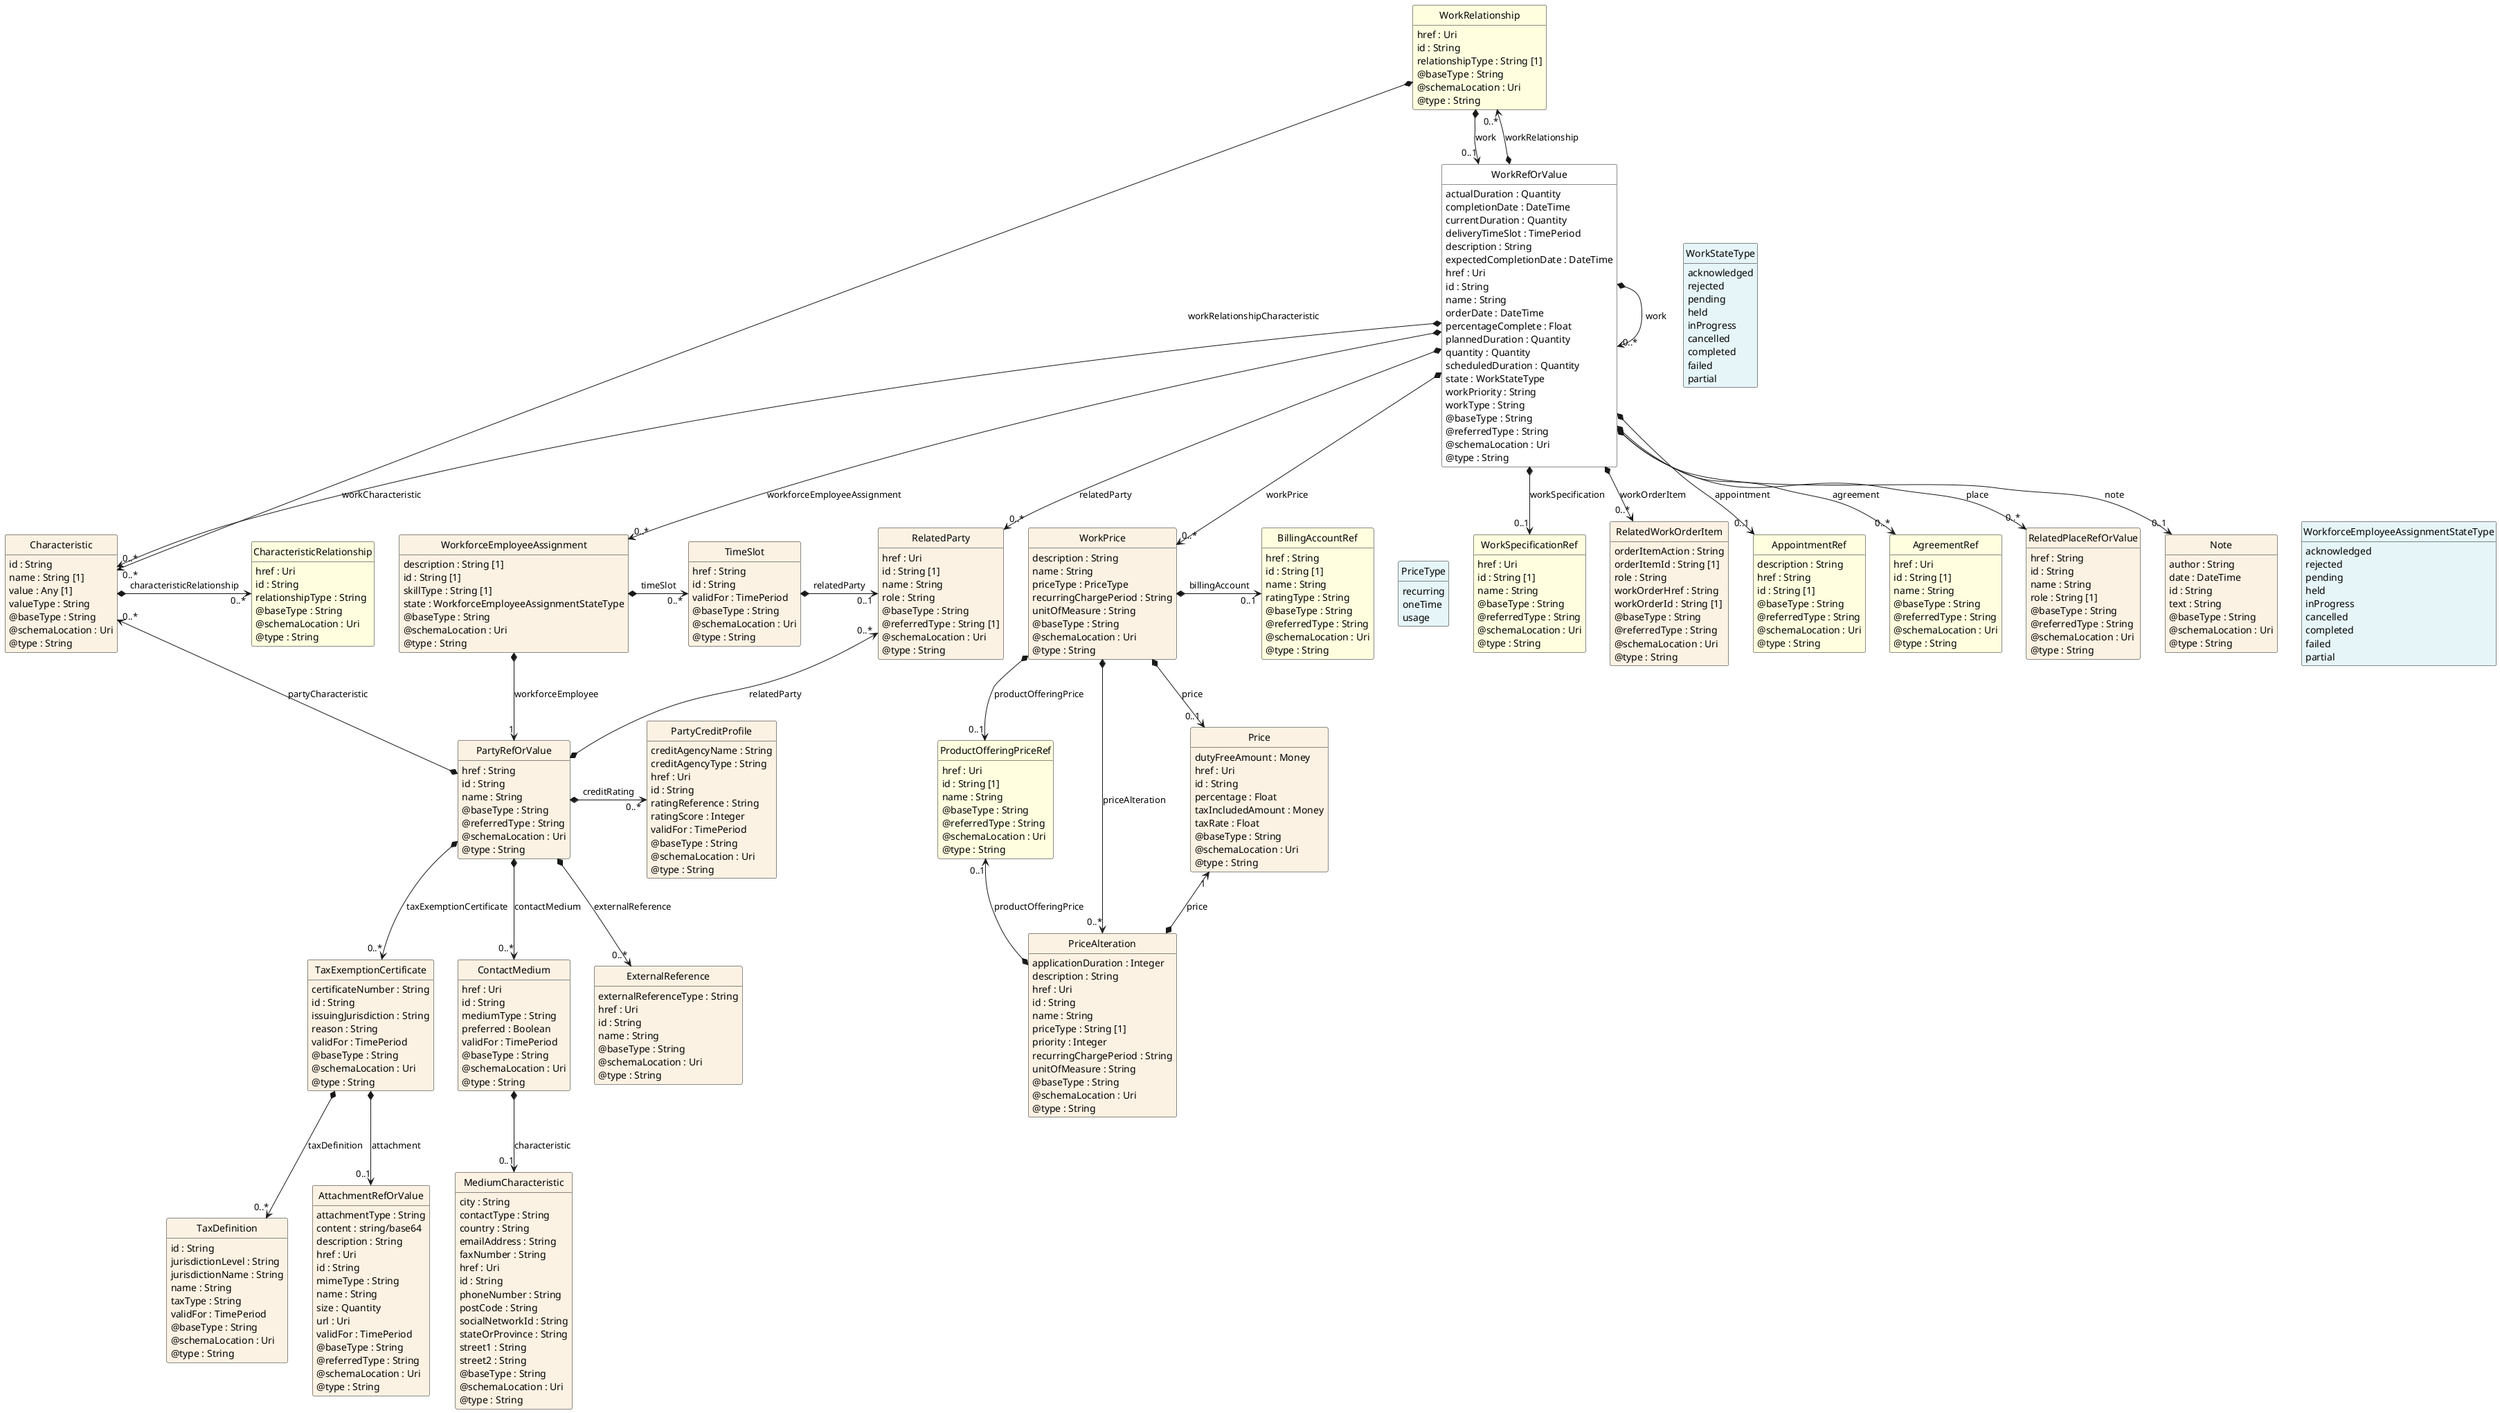 @startuml
hide circle
hide methods
hide stereotype
show <<Enumeration>> stereotype
skinparam class {
   BackgroundColor<<Enumeration>> #E6F5F7
   BackgroundColor<<Ref>> #FFFFE0
   BackgroundColor<<Pivot>> #FFFFFFF
   BackgroundColor<<SimpleType>> #E2F0DA
   BackgroundColor #FCF2E3
}

class WorkRefOrValue <<Pivot>> {
    actualDuration : Quantity
    completionDate : DateTime
    currentDuration : Quantity
    deliveryTimeSlot : TimePeriod
    description : String
    expectedCompletionDate : DateTime
    href : Uri
    id : String
    name : String
    orderDate : DateTime
    percentageComplete : Float
    plannedDuration : Quantity
    quantity : Quantity
    scheduledDuration : Quantity
    state : WorkStateType
    workPriority : String
    workType : String
    @baseType : String
    @referredType : String
    @schemaLocation : Uri
    @type : String
}

class Note  {
    author : String
    date : DateTime
    id : String
    text : String
    @baseType : String
    @schemaLocation : Uri
    @type : String
}

class WorkRelationship  <<Ref>> {
    href : Uri
    id : String
    relationshipType : String [1]
    @baseType : String
    @schemaLocation : Uri
    @type : String
}

class Characteristic  {
    id : String
    name : String [1]
    value : Any [1]
    valueType : String
    @baseType : String
    @schemaLocation : Uri
    @type : String
}

class CharacteristicRelationship  <<Ref>> {
    href : Uri
    id : String
    relationshipType : String
    @baseType : String
    @schemaLocation : Uri
    @type : String
}

class AppointmentRef  <<Ref>> {
    description : String
    href : String
    id : String [1]
    @baseType : String
    @referredType : String
    @schemaLocation : Uri
    @type : String
}

class WorkPrice  {
    description : String
    name : String
    priceType : PriceType
    recurringChargePeriod : String
    unitOfMeasure : String
    @baseType : String
    @schemaLocation : Uri
    @type : String
}

class Price  {
    dutyFreeAmount : Money
    href : Uri
    id : String
    percentage : Float
    taxIncludedAmount : Money
    taxRate : Float
    @baseType : String
    @schemaLocation : Uri
    @type : String
}

class PriceType <<Enumeration>> {
    recurring
    oneTime
    usage
}

class ProductOfferingPriceRef  <<Ref>> {
    href : Uri
    id : String [1]
    name : String
    @baseType : String
    @referredType : String
    @schemaLocation : Uri
    @type : String
}

class BillingAccountRef  <<Ref>> {
    href : String
    id : String [1]
    name : String
    ratingType : String
    @baseType : String
    @referredType : String
    @schemaLocation : Uri
    @type : String
}

class PriceAlteration  {
    applicationDuration : Integer
    description : String
    href : Uri
    id : String
    name : String
    priceType : String [1]
    priority : Integer
    recurringChargePeriod : String
    unitOfMeasure : String
    @baseType : String
    @schemaLocation : Uri
    @type : String
}

class WorkSpecificationRef  <<Ref>> {
    href : Uri
    id : String [1]
    name : String
    @baseType : String
    @referredType : String
    @schemaLocation : Uri
    @type : String
}

class RelatedPlaceRefOrValue  {
    href : String
    id : String
    name : String
    role : String [1]
    @baseType : String
    @referredType : String
    @schemaLocation : Uri
    @type : String
}

class WorkStateType <<Enumeration>> {
    acknowledged
    rejected
    pending
    held
    inProgress
    cancelled
    completed
    failed
    partial
}

class WorkforceEmployeeAssignment  {
    description : String [1]
    id : String [1]
    skillType : String [1]
    state : WorkforceEmployeeAssignmentStateType
    @baseType : String
    @schemaLocation : Uri
    @type : String
}

class TimeSlot  {
    href : String
    id : String
    validFor : TimePeriod
    @baseType : String
    @schemaLocation : Uri
    @type : String
}

class RelatedParty  {
    href : Uri
    id : String [1]
    name : String
    role : String
    @baseType : String
    @referredType : String [1]
    @schemaLocation : Uri
    @type : String
}

class WorkforceEmployeeAssignmentStateType <<Enumeration>> {
    acknowledged
    rejected
    pending
    held
    inProgress
    cancelled
    completed
    failed
    partial
}

class PartyRefOrValue  {
    href : String
    id : String
    name : String
    @baseType : String
    @referredType : String
    @schemaLocation : Uri
    @type : String
}

class TaxExemptionCertificate  {
    certificateNumber : String
    id : String
    issuingJurisdiction : String
    reason : String
    validFor : TimePeriod
    @baseType : String
    @schemaLocation : Uri
    @type : String
}

class TaxDefinition  {
    id : String
    jurisdictionLevel : String
    jurisdictionName : String
    name : String
    taxType : String
    validFor : TimePeriod
    @baseType : String
    @schemaLocation : Uri
    @type : String
}

class AttachmentRefOrValue  {
    attachmentType : String
    content : string/base64
    description : String
    href : Uri
    id : String
    mimeType : String
    name : String
    size : Quantity
    url : Uri
    validFor : TimePeriod
    @baseType : String
    @referredType : String
    @schemaLocation : Uri
    @type : String
}

class ContactMedium  {
    href : Uri
    id : String
    mediumType : String
    preferred : Boolean
    validFor : TimePeriod
    @baseType : String
    @schemaLocation : Uri
    @type : String
}

class MediumCharacteristic  {
    city : String
    contactType : String
    country : String
    emailAddress : String
    faxNumber : String
    href : Uri
    id : String
    phoneNumber : String
    postCode : String
    socialNetworkId : String
    stateOrProvince : String
    street1 : String
    street2 : String
    @baseType : String
    @schemaLocation : Uri
    @type : String
}

class ExternalReference  {
    externalReferenceType : String
    href : Uri
    id : String
    name : String
    @baseType : String
    @schemaLocation : Uri
    @type : String
}

class PartyCreditProfile  {
    creditAgencyName : String
    creditAgencyType : String
    href : Uri
    id : String
    ratingReference : String
    ratingScore : Integer
    validFor : TimePeriod
    @baseType : String
    @schemaLocation : Uri
    @type : String
}

class AgreementRef  <<Ref>> {
    href : Uri
    id : String [1]
    name : String
    @baseType : String
    @referredType : String
    @schemaLocation : Uri
    @type : String
}

class RelatedWorkOrderItem  {
    orderItemAction : String
    orderItemId : String [1]
    role : String
    workOrderHref : String
    workOrderId : String [1]
    @baseType : String
    @referredType : String
    @schemaLocation : Uri
    @type : String
}

WorkRefOrValue *-right-> "0..*" WorkRefOrValue : work

WorkRefOrValue -right[hidden]-> WorkStateType

WorkRelationship "0..*" <--* WorkRefOrValue : workRelationship

WorkRefOrValue *-->  "0..*" RelatedParty : relatedParty

WorkRefOrValue *-->  "0..*" Characteristic : workCharacteristic

WorkRefOrValue *-->  "0..*" WorkforceEmployeeAssignment : workforceEmployeeAssignment

WorkRefOrValue *-->  "0..*" WorkPrice : workPrice

WorkRelationship *-->  "0..1" WorkRefOrValue : work

WorkRelationship *-->  "0..*" Characteristic : workRelationshipCharacteristic

WorkPrice *-->  "0..1" Price : price

WorkPrice *-->  "0..1" ProductOfferingPriceRef : productOfferingPrice

WorkPrice -right[hidden]-> PriceType

WorkPrice *-->  "0..*" PriceAlteration : priceAlteration

Price "1" <--* PriceAlteration : price

ProductOfferingPriceRef "0..1" <--* PriceAlteration : productOfferingPrice

WorkforceEmployeeAssignment *-right-> "0..*" TimeSlot : timeSlot

TimeSlot *-right-> "0..1" RelatedParty : relatedParty

WorkforceEmployeeAssignment *-->  "1" PartyRefOrValue : workforceEmployee

RelatedParty "0..*" <--* PartyRefOrValue : relatedParty

WorkforceEmployeeAssignmentStateType <-left[hidden]- WorkforceEmployeeAssignment

Characteristic "0..*" <--* PartyRefOrValue : partyCharacteristic

WorkRefOrValue *-->  "0..1" Note : note

Characteristic <-left[hidden]- Note

WorkRefOrValue *-->  "0..*" RelatedPlaceRefOrValue : place

Note <-left[hidden]- RelatedPlaceRefOrValue

WorkRefOrValue *-->  "0..*" AgreementRef : agreement

RelatedPlaceRefOrValue <-left[hidden]- AgreementRef

WorkRefOrValue *-->  "0..1" AppointmentRef : appointment

AgreementRef <-left[hidden]- AppointmentRef

WorkRefOrValue *-->  "0..*" RelatedWorkOrderItem : workOrderItem

AppointmentRef <-left[hidden]- RelatedWorkOrderItem

WorkRefOrValue *-->  "0..1" WorkSpecificationRef : workSpecification

RelatedWorkOrderItem <-left[hidden]- WorkSpecificationRef

PartyRefOrValue *-right-> "0..*" PartyCreditProfile : creditRating

PartyRefOrValue *-->  "0..*" ExternalReference : externalReference

PartyRefOrValue *-->  "0..*" ContactMedium : contactMedium

PartyRefOrValue *-->  "0..*" TaxExemptionCertificate : taxExemptionCertificate

BillingAccountRef "0..1" <-left-* WorkPrice : billingAccount

TaxExemptionCertificate *-->  "0..*" TaxDefinition : taxDefinition

TaxExemptionCertificate *-->  "0..1" AttachmentRefOrValue : attachment

CharacteristicRelationship "0..*" <-left-* Characteristic : characteristicRelationship

ContactMedium *-->  "0..1" MediumCharacteristic : characteristic

@enduml